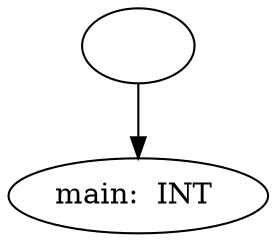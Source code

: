 digraph AST {
  "137733554173744" [label=""];
  "137733554173744" -> "137733554160208";
  "137733554160208" [label="main:  INT "];
}
